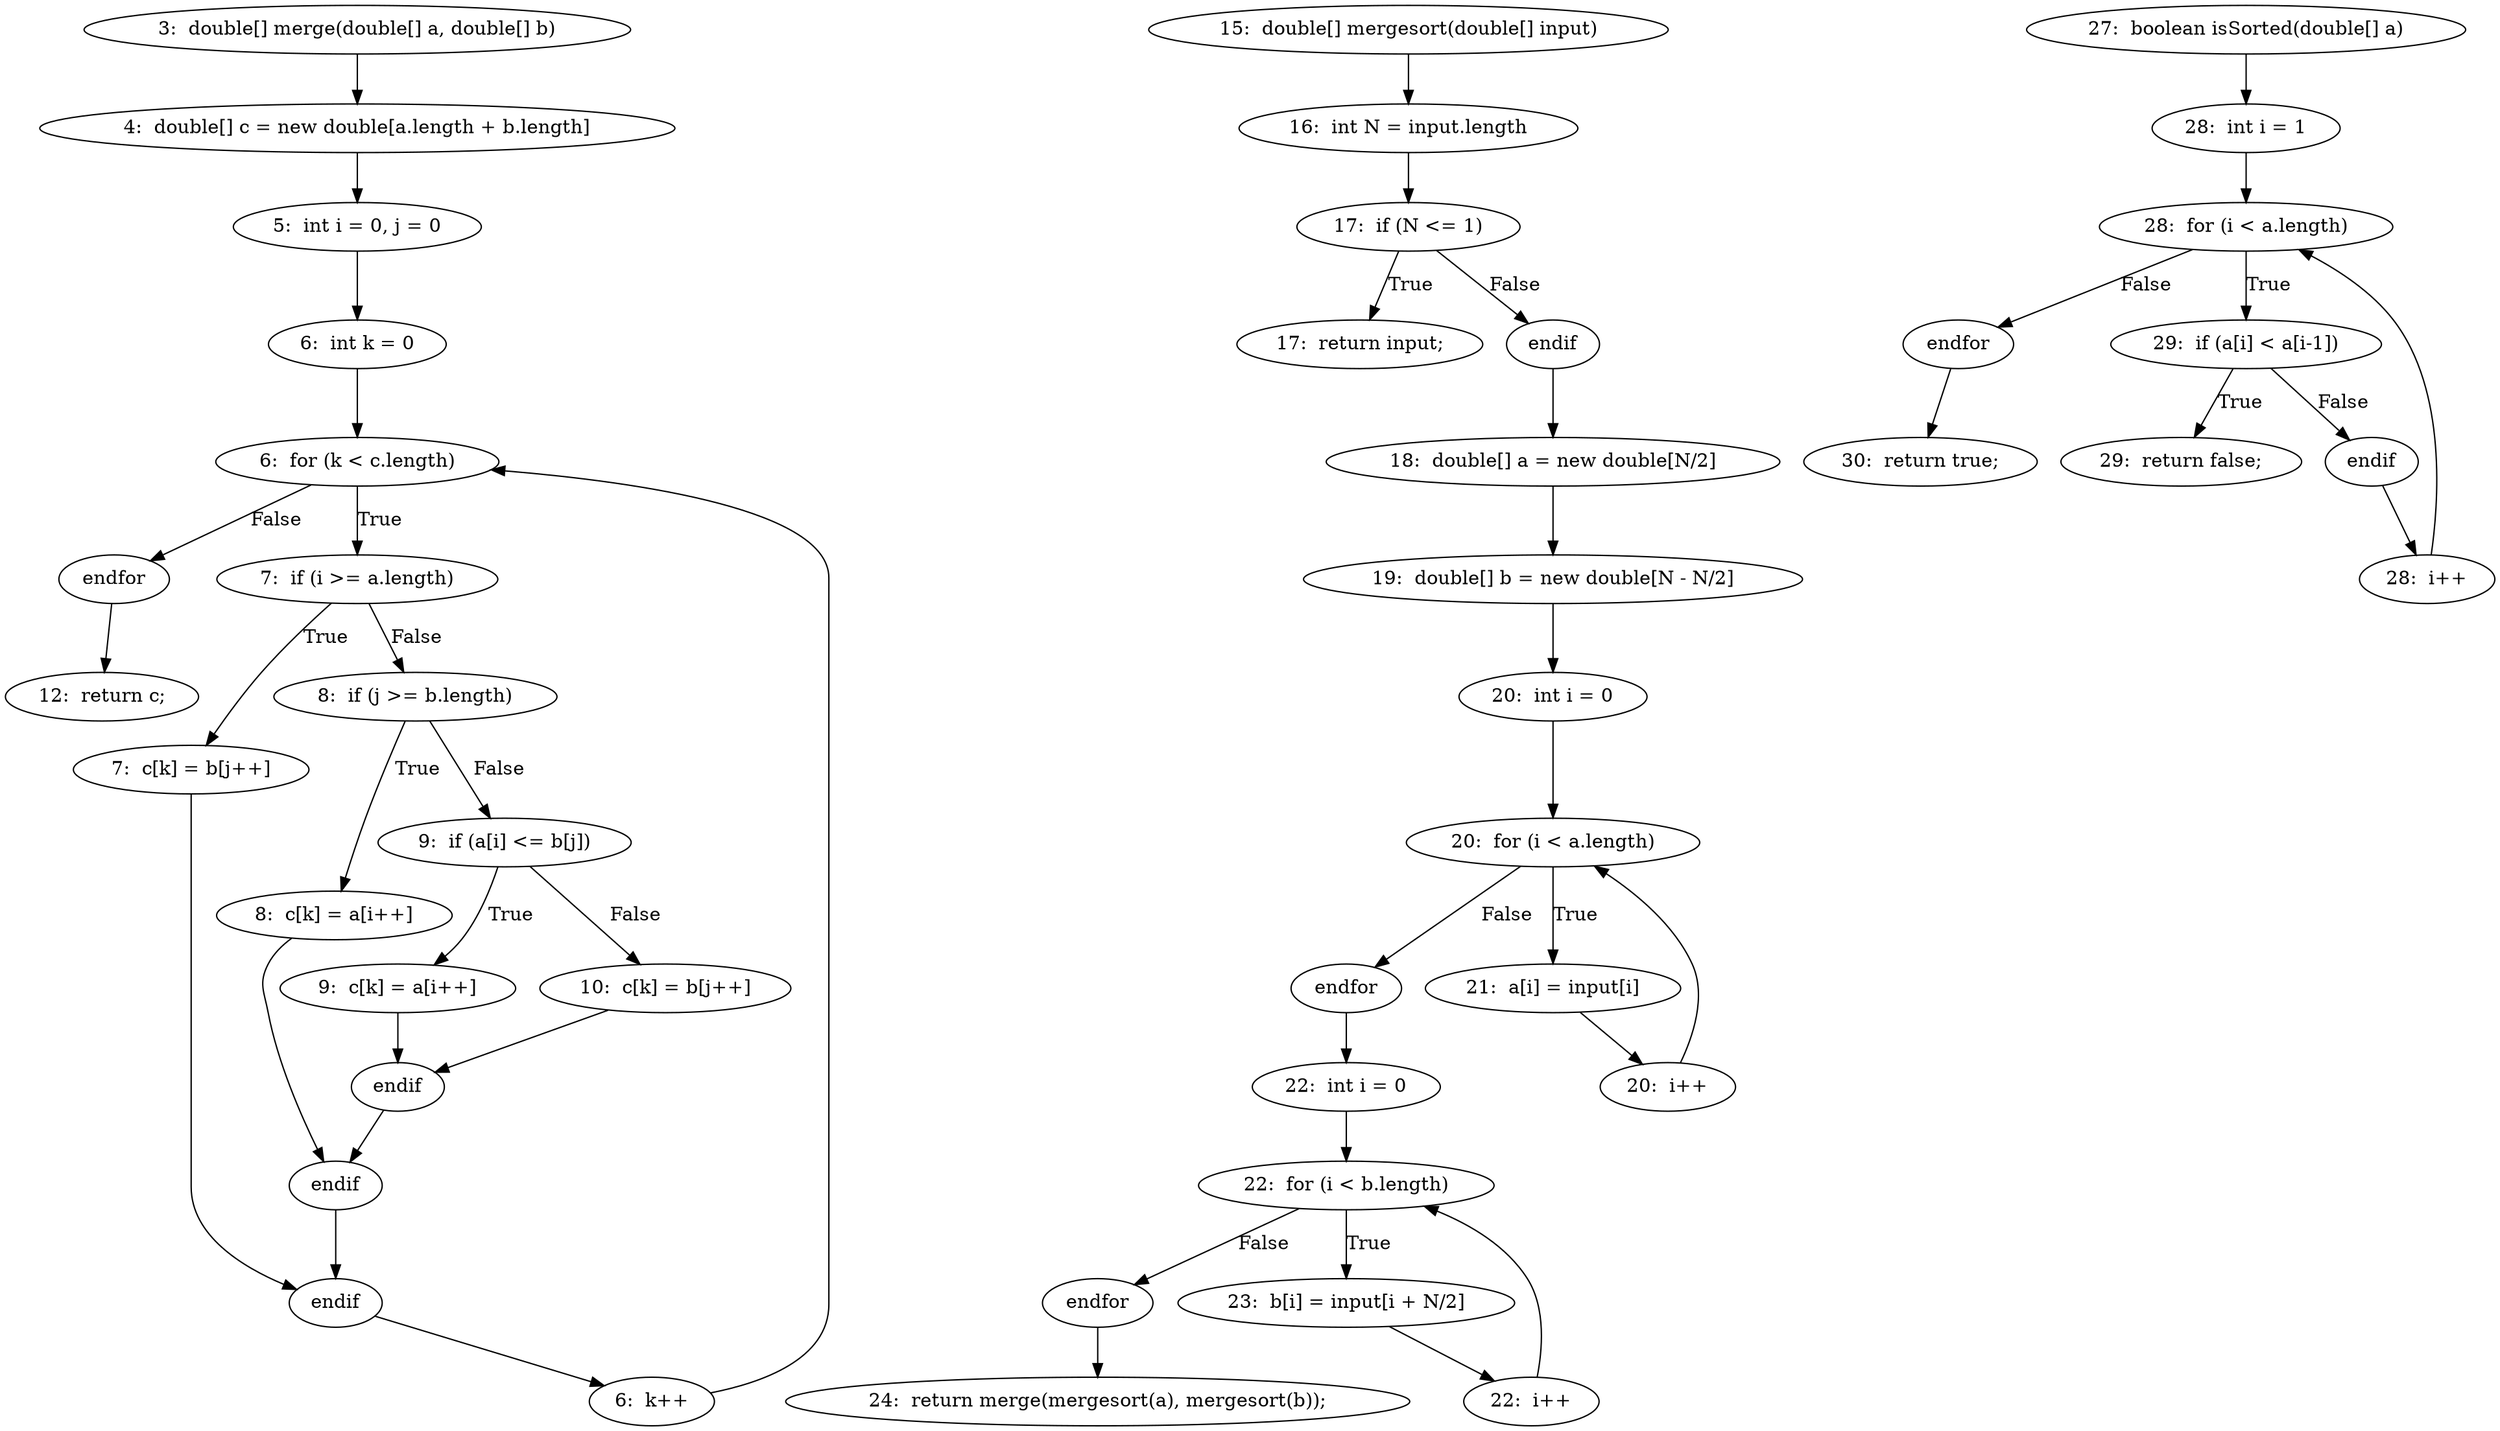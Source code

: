 digraph MergeSort_CFG {
  // graph-vertices
  v1  [label="3:  double[] merge(double[] a, double[] b)"];
  v2  [label="4:  double[] c = new double[a.length + b.length]"];
  v3  [label="5:  int i = 0, j = 0"];
  v4  [label="6:  int k = 0"];
  v5  [label="6:  for (k < c.length)"];
  v6  [label="6:  k++"];
  v7  [label="endfor"];
  v8  [label="7:  if (i >= a.length)"];
  v9  [label="7:  c[k] = b[j++]"];
  v10  [label="endif"];
  v11  [label="8:  if (j >= b.length)"];
  v12  [label="8:  c[k] = a[i++]"];
  v13  [label="endif"];
  v14  [label="9:  if (a[i] <= b[j])"];
  v15  [label="9:  c[k] = a[i++]"];
  v16  [label="endif"];
  v17  [label="10:  c[k] = b[j++]"];
  v18  [label="12:  return c;"];
  v19  [label="15:  double[] mergesort(double[] input)"];
  v20  [label="16:  int N = input.length"];
  v21  [label="17:  if (N <= 1)"];
  v22  [label="17:  return input;"];
  v23  [label="endif"];
  v24  [label="18:  double[] a = new double[N/2]"];
  v25  [label="19:  double[] b = new double[N - N/2]"];
  v26  [label="20:  int i = 0"];
  v27  [label="20:  for (i < a.length)"];
  v28  [label="20:  i++"];
  v29  [label="endfor"];
  v30  [label="21:  a[i] = input[i]"];
  v31  [label="22:  int i = 0"];
  v32  [label="22:  for (i < b.length)"];
  v33  [label="22:  i++"];
  v34  [label="endfor"];
  v35  [label="23:  b[i] = input[i + N/2]"];
  v36  [label="24:  return merge(mergesort(a), mergesort(b));"];
  v37  [label="27:  boolean isSorted(double[] a)"];
  v38  [label="28:  int i = 1"];
  v39  [label="28:  for (i < a.length)"];
  v40  [label="28:  i++"];
  v41  [label="endfor"];
  v42  [label="29:  if (a[i] < a[i-1])"];
  v43  [label="29:  return false;"];
  v44  [label="endif"];
  v45  [label="30:  return true;"];
  // graph-edges
  v1 -> v2;
  v2 -> v3;
  v3 -> v4;
  v4 -> v5;
  v5 -> v7  [label="False"];
  v5 -> v8  [label="True"];
  v8 -> v9  [label="True"];
  v9 -> v10;
  v8 -> v11  [label="False"];
  v11 -> v12  [label="True"];
  v12 -> v13;
  v11 -> v14  [label="False"];
  v14 -> v15  [label="True"];
  v15 -> v16;
  v14 -> v17  [label="False"];
  v17 -> v16;
  v16 -> v13;
  v13 -> v10;
  v10 -> v6;
  v6 -> v5;
  v7 -> v18;
  v19 -> v20;
  v20 -> v21;
  v21 -> v22  [label="True"];
  v21 -> v23  [label="False"];
  v23 -> v24;
  v24 -> v25;
  v25 -> v26;
  v26 -> v27;
  v27 -> v29  [label="False"];
  v27 -> v30  [label="True"];
  v30 -> v28;
  v28 -> v27;
  v29 -> v31;
  v31 -> v32;
  v32 -> v34  [label="False"];
  v32 -> v35  [label="True"];
  v35 -> v33;
  v33 -> v32;
  v34 -> v36;
  v37 -> v38;
  v38 -> v39;
  v39 -> v41  [label="False"];
  v39 -> v42  [label="True"];
  v42 -> v43  [label="True"];
  v42 -> v44  [label="False"];
  v44 -> v40;
  v40 -> v39;
  v41 -> v45;
  // end-of-graph
}
